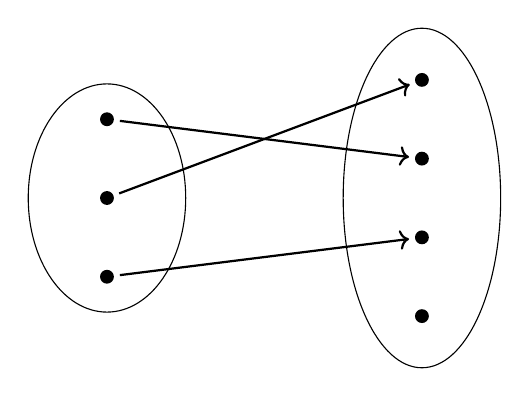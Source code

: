 \begin{tikzpicture}[blob/.style={fill=black, circle, minimum width=5pt, inner sep=1pt},every fit/.style={ellipse,draw,inner sep=-2pt}]
	\node[blob] (a2) at (0,3.5) {};    %
	\node[blob] (a3) at (0,2.5) {};%
	\node[blob] (a4) at (0,1.5) {};%
	\node[blob] (b1) at (4,4) {};%
	\node[blob] (b2) at (4,3) {};%
	\node[blob] (b3) at (4,2) {};%
	\node[blob] (b4) at (4,1) {};
	\node[draw,fit= (a2) (a3) (a4),minimum width=2cm] {} ;%
	\node[draw,fit= (b1) (b2) (b3) (b4),minimum width=2cm] {} ;
	% \draw[->,thick,shorten <=2pt,shorten >=2pt] (a1) -- (b1);
	\draw[->,thick,shorten <=2pt,shorten >=2] (a2) -- (b2);
	\draw[->,thick,shorten <=2pt,shorten >=2] (a3) -- (b1);
	\draw[->,thick,shorten <=2pt,shorten >=2] (a4) -- (b3);
	\end{tikzpicture}